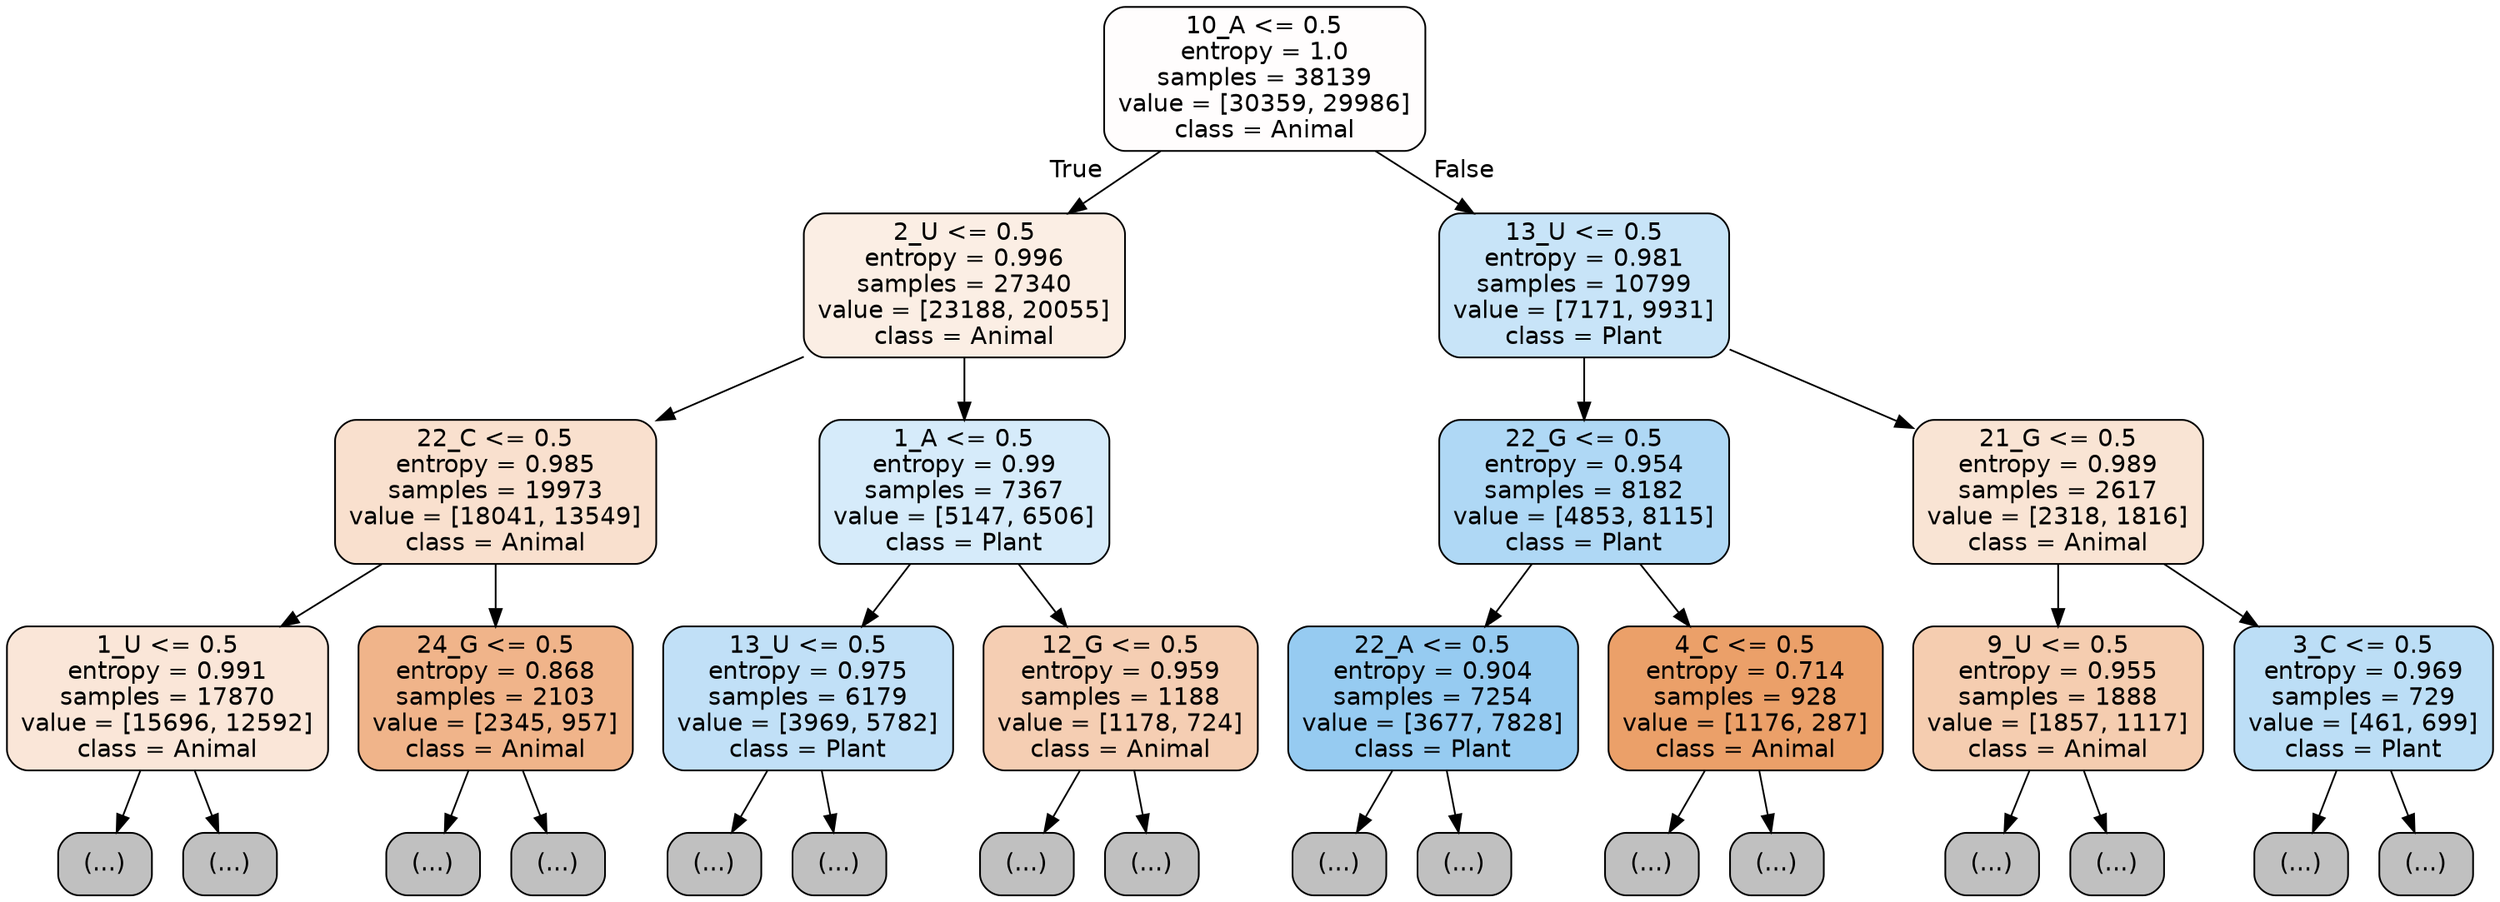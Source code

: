 digraph Tree {
node [shape=box, style="filled, rounded", color="black", fontname="helvetica"] ;
edge [fontname="helvetica"] ;
0 [label="10_A <= 0.5\nentropy = 1.0\nsamples = 38139\nvalue = [30359, 29986]\nclass = Animal", fillcolor="#fffdfd"] ;
1 [label="2_U <= 0.5\nentropy = 0.996\nsamples = 27340\nvalue = [23188, 20055]\nclass = Animal", fillcolor="#fbeee4"] ;
0 -> 1 [labeldistance=2.5, labelangle=45, headlabel="True"] ;
2 [label="22_C <= 0.5\nentropy = 0.985\nsamples = 19973\nvalue = [18041, 13549]\nclass = Animal", fillcolor="#f9e0ce"] ;
1 -> 2 ;
3 [label="1_U <= 0.5\nentropy = 0.991\nsamples = 17870\nvalue = [15696, 12592]\nclass = Animal", fillcolor="#fae6d8"] ;
2 -> 3 ;
4 [label="(...)", fillcolor="#C0C0C0"] ;
3 -> 4 ;
4849 [label="(...)", fillcolor="#C0C0C0"] ;
3 -> 4849 ;
8472 [label="24_G <= 0.5\nentropy = 0.868\nsamples = 2103\nvalue = [2345, 957]\nclass = Animal", fillcolor="#f0b48a"] ;
2 -> 8472 ;
8473 [label="(...)", fillcolor="#C0C0C0"] ;
8472 -> 8473 ;
9468 [label="(...)", fillcolor="#C0C0C0"] ;
8472 -> 9468 ;
9529 [label="1_A <= 0.5\nentropy = 0.99\nsamples = 7367\nvalue = [5147, 6506]\nclass = Plant", fillcolor="#d6ebfa"] ;
1 -> 9529 ;
9530 [label="13_U <= 0.5\nentropy = 0.975\nsamples = 6179\nvalue = [3969, 5782]\nclass = Plant", fillcolor="#c1e0f7"] ;
9529 -> 9530 ;
9531 [label="(...)", fillcolor="#C0C0C0"] ;
9530 -> 9531 ;
11396 [label="(...)", fillcolor="#C0C0C0"] ;
9530 -> 11396 ;
12097 [label="12_G <= 0.5\nentropy = 0.959\nsamples = 1188\nvalue = [1178, 724]\nclass = Animal", fillcolor="#f5ceb3"] ;
9529 -> 12097 ;
12098 [label="(...)", fillcolor="#C0C0C0"] ;
12097 -> 12098 ;
12657 [label="(...)", fillcolor="#C0C0C0"] ;
12097 -> 12657 ;
12816 [label="13_U <= 0.5\nentropy = 0.981\nsamples = 10799\nvalue = [7171, 9931]\nclass = Plant", fillcolor="#c8e4f8"] ;
0 -> 12816 [labeldistance=2.5, labelangle=-45, headlabel="False"] ;
12817 [label="22_G <= 0.5\nentropy = 0.954\nsamples = 8182\nvalue = [4853, 8115]\nclass = Plant", fillcolor="#afd8f5"] ;
12816 -> 12817 ;
12818 [label="22_A <= 0.5\nentropy = 0.904\nsamples = 7254\nvalue = [3677, 7828]\nclass = Plant", fillcolor="#96cbf1"] ;
12817 -> 12818 ;
12819 [label="(...)", fillcolor="#C0C0C0"] ;
12818 -> 12819 ;
15026 [label="(...)", fillcolor="#C0C0C0"] ;
12818 -> 15026 ;
15345 [label="4_C <= 0.5\nentropy = 0.714\nsamples = 928\nvalue = [1176, 287]\nclass = Animal", fillcolor="#eba069"] ;
12817 -> 15345 ;
15346 [label="(...)", fillcolor="#C0C0C0"] ;
15345 -> 15346 ;
15613 [label="(...)", fillcolor="#C0C0C0"] ;
15345 -> 15613 ;
15678 [label="21_G <= 0.5\nentropy = 0.989\nsamples = 2617\nvalue = [2318, 1816]\nclass = Animal", fillcolor="#f9e4d4"] ;
12816 -> 15678 ;
15679 [label="9_U <= 0.5\nentropy = 0.955\nsamples = 1888\nvalue = [1857, 1117]\nclass = Animal", fillcolor="#f5cdb0"] ;
15678 -> 15679 ;
15680 [label="(...)", fillcolor="#C0C0C0"] ;
15679 -> 15680 ;
16471 [label="(...)", fillcolor="#C0C0C0"] ;
15679 -> 16471 ;
16702 [label="3_C <= 0.5\nentropy = 0.969\nsamples = 729\nvalue = [461, 699]\nclass = Plant", fillcolor="#bcdef6"] ;
15678 -> 16702 ;
16703 [label="(...)", fillcolor="#C0C0C0"] ;
16702 -> 16703 ;
16916 [label="(...)", fillcolor="#C0C0C0"] ;
16702 -> 16916 ;
}